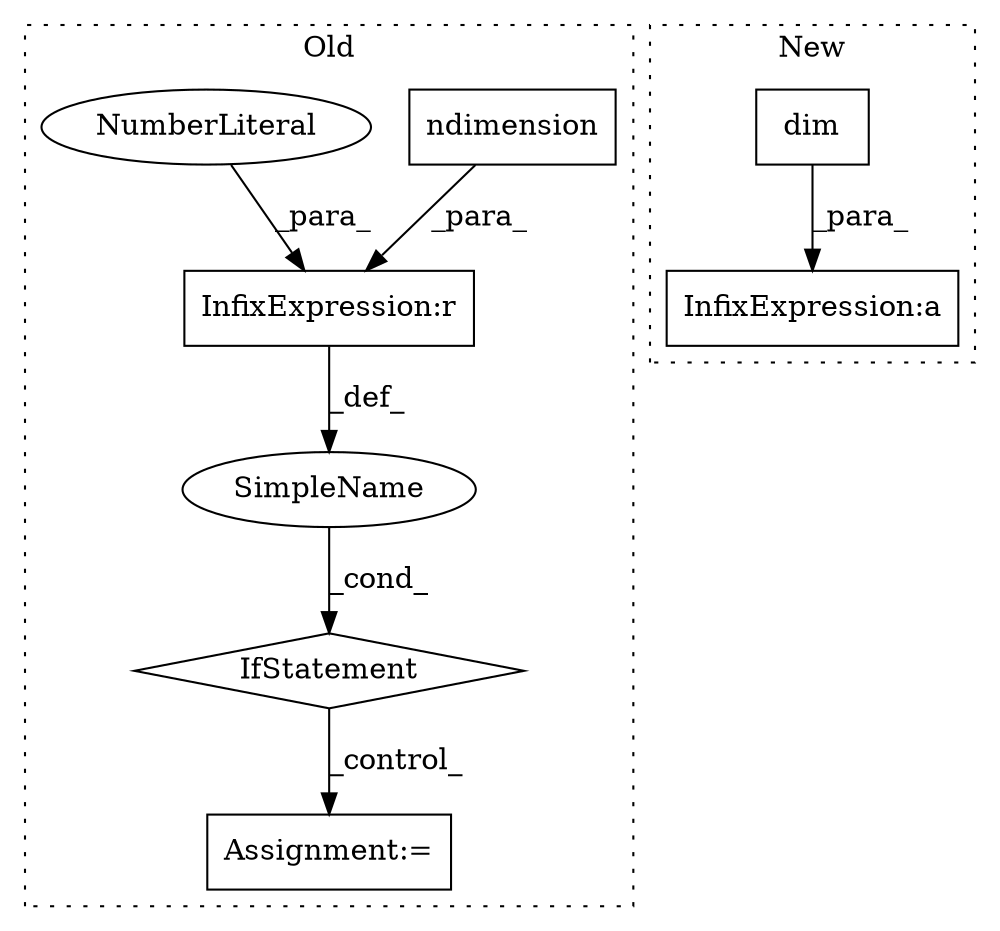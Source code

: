 digraph G {
subgraph cluster0 {
1 [label="ndimension" a="32" s="19972" l="12" shape="box"];
3 [label="InfixExpression:r" a="27" s="19984" l="4" shape="box"];
4 [label="IfStatement" a="25" s="19963,19989" l="4,2" shape="diamond"];
5 [label="NumberLiteral" a="34" s="19988" l="1" shape="ellipse"];
6 [label="Assignment:=" a="7" s="20002" l="1" shape="box"];
7 [label="SimpleName" a="42" s="" l="" shape="ellipse"];
label = "Old";
style="dotted";
}
subgraph cluster1 {
2 [label="dim" a="32" s="19079" l="5" shape="box"];
8 [label="InfixExpression:a" a="27" s="19364" l="3" shape="box"];
label = "New";
style="dotted";
}
1 -> 3 [label="_para_"];
2 -> 8 [label="_para_"];
3 -> 7 [label="_def_"];
4 -> 6 [label="_control_"];
5 -> 3 [label="_para_"];
7 -> 4 [label="_cond_"];
}